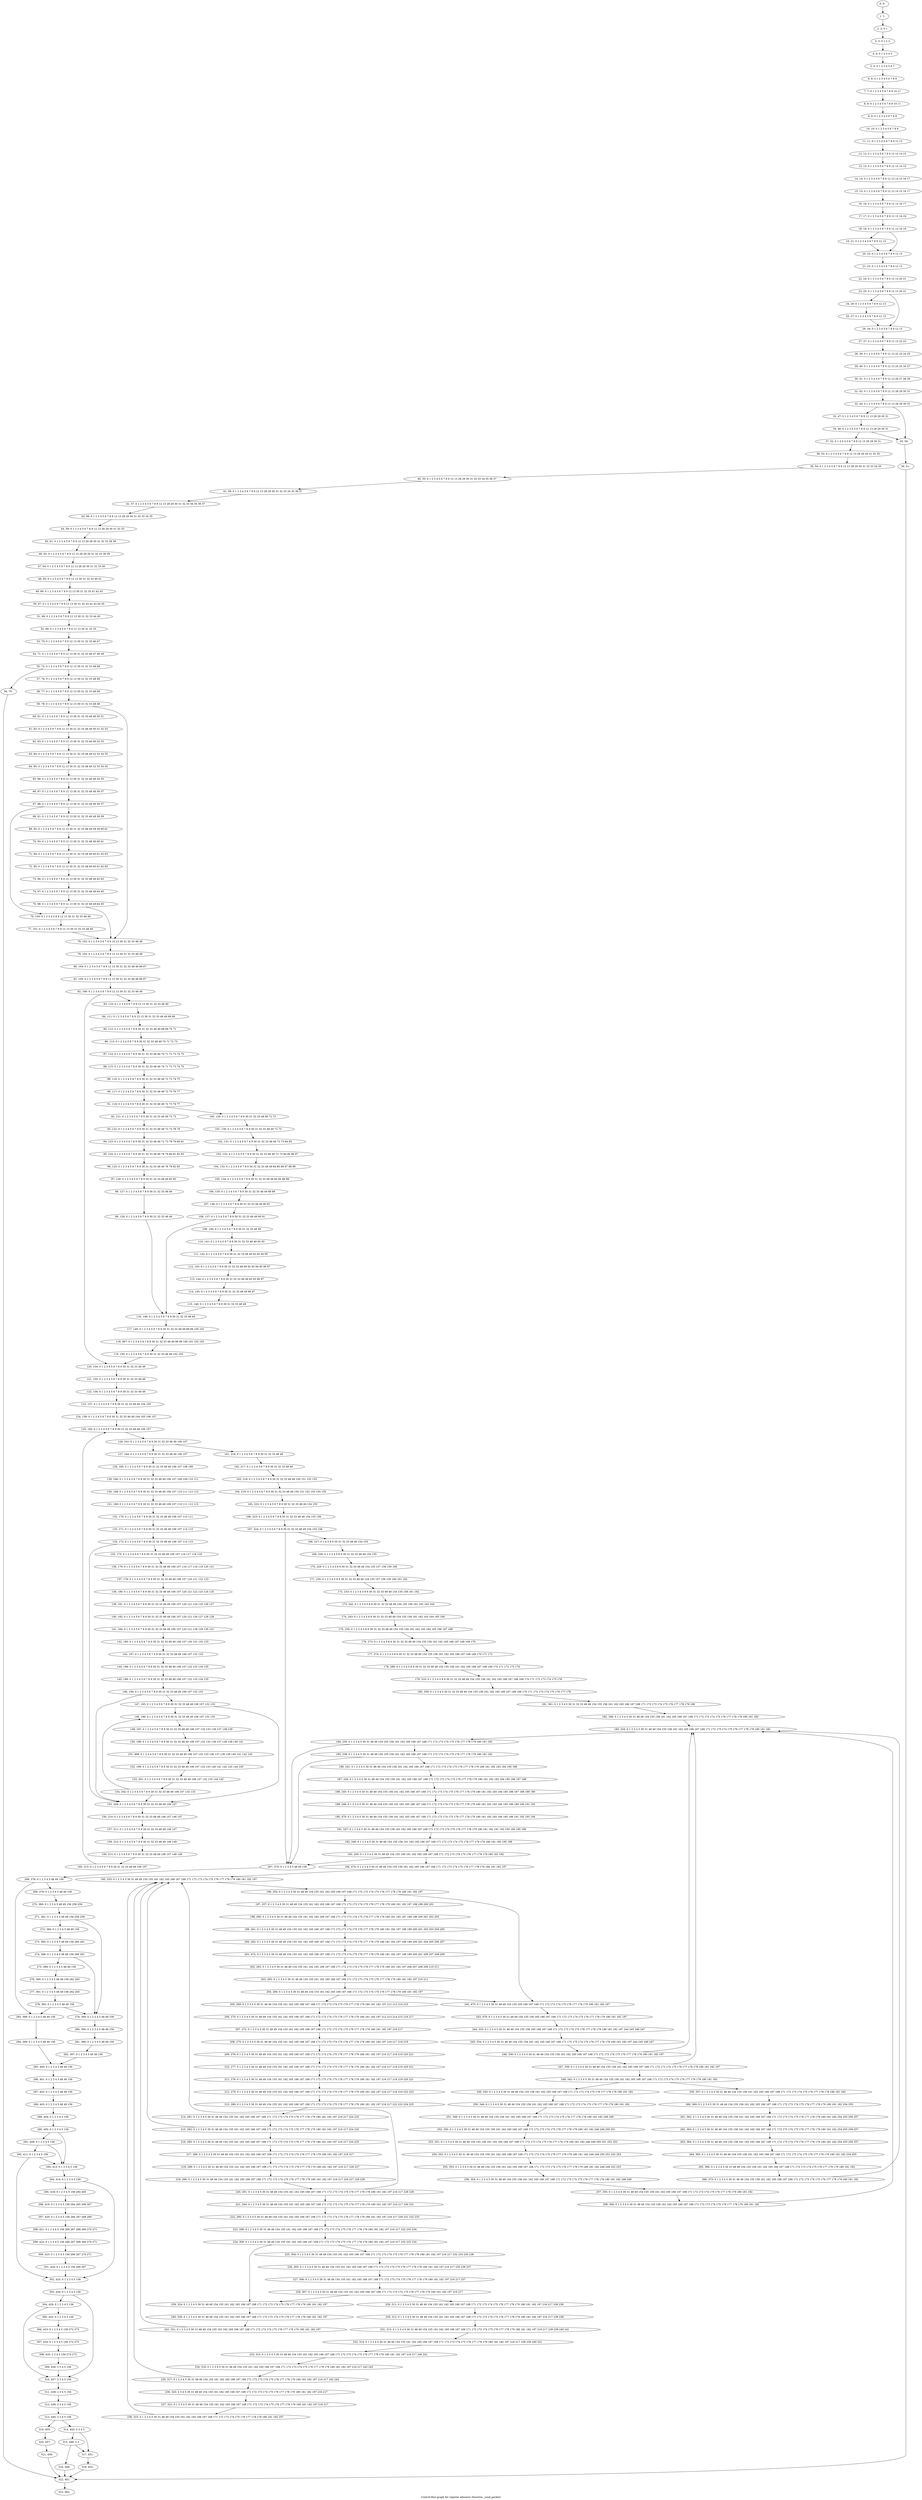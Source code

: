 digraph G {
graph [label="Control-flow-graph for register allocator (function _send_packet)"]
0[label="0, 0: "];
1[label="1, 1: "];
2[label="2, 2: 0 1 "];
3[label="3, 3: 0 1 2 3 "];
4[label="4, 4: 0 1 2 3 4 5 "];
5[label="5, 5: 0 1 2 3 4 5 6 7 "];
6[label="6, 6: 0 1 2 3 4 5 6 7 8 9 "];
7[label="7, 7: 0 1 2 3 4 5 6 7 8 9 10 11 "];
8[label="8, 8: 0 1 2 3 4 5 6 7 8 9 10 11 "];
9[label="9, 9: 0 1 2 3 4 5 6 7 8 9 "];
10[label="10, 10: 0 1 2 3 4 5 6 7 8 9 "];
11[label="11, 11: 0 1 2 3 4 5 6 7 8 9 12 13 "];
12[label="12, 12: 0 1 2 3 4 5 6 7 8 9 12 13 14 15 "];
13[label="13, 13: 0 1 2 3 4 5 6 7 8 9 12 13 14 15 "];
14[label="14, 14: 0 1 2 3 4 5 6 7 8 9 12 13 14 15 16 17 "];
15[label="15, 15: 0 1 2 3 4 5 6 7 8 9 12 13 14 15 16 17 "];
16[label="16, 16: 0 1 2 3 4 5 6 7 8 9 12 13 16 17 "];
17[label="17, 17: 0 1 2 3 4 5 6 7 8 9 12 13 18 19 "];
18[label="18, 18: 0 1 2 3 4 5 6 7 8 9 12 13 18 19 "];
19[label="19, 21: 0 1 2 3 4 5 6 7 8 9 12 13 "];
20[label="20, 22: 0 1 2 3 4 5 6 7 8 9 12 13 "];
21[label="21, 23: 0 1 2 3 4 5 6 7 8 9 12 13 "];
22[label="22, 24: 0 1 2 3 4 5 6 7 8 9 12 13 20 21 "];
23[label="23, 25: 0 1 2 3 4 5 6 7 8 9 12 13 20 21 "];
24[label="24, 26: 0 1 2 3 4 5 6 7 8 9 12 13 "];
25[label="25, 27: 0 1 2 3 4 5 6 7 8 9 12 13 "];
26[label="26, 34: 0 1 2 3 4 5 6 7 8 9 12 13 "];
27[label="27, 37: 0 1 2 3 4 5 6 7 8 9 12 13 22 23 "];
28[label="28, 39: 0 1 2 3 4 5 6 7 8 9 12 13 22 23 24 25 "];
29[label="29, 40: 0 1 2 3 4 5 6 7 8 9 12 13 24 25 26 27 "];
30[label="30, 41: 0 1 2 3 4 5 6 7 8 9 12 13 26 27 28 29 "];
31[label="31, 42: 0 1 2 3 4 5 6 7 8 9 12 13 28 29 30 31 "];
32[label="32, 44: 0 1 2 3 4 5 6 7 8 9 12 13 28 29 30 31 "];
33[label="33, 47: 0 1 2 3 4 5 6 7 8 9 12 13 28 29 30 31 "];
34[label="34, 48: 0 1 2 3 4 5 6 7 8 9 12 13 28 29 30 31 "];
35[label="35, 50: "];
36[label="36, 51: "];
37[label="37, 52: 0 1 2 3 4 5 6 7 8 9 12 13 28 29 30 31 "];
38[label="38, 53: 0 1 2 3 4 5 6 7 8 9 12 13 28 29 30 31 32 33 "];
39[label="39, 54: 0 1 2 3 4 5 6 7 8 9 12 13 28 29 30 31 32 33 34 35 "];
40[label="40, 55: 0 1 2 3 4 5 6 7 8 9 12 13 28 29 30 31 32 33 34 35 36 37 "];
41[label="41, 58: 0 1 2 3 4 5 6 7 8 9 12 13 28 29 30 31 32 33 34 35 36 37 "];
42[label="42, 57: 0 1 2 3 4 5 6 7 8 9 12 13 28 29 30 31 32 33 34 35 36 37 "];
43[label="43, 56: 0 1 2 3 4 5 6 7 8 9 12 13 28 29 30 31 32 33 34 35 "];
44[label="44, 59: 0 1 2 3 4 5 6 7 8 9 12 13 28 29 30 31 32 33 "];
45[label="45, 61: 0 1 2 3 4 5 6 7 8 9 12 13 28 29 30 31 32 33 38 39 "];
46[label="46, 62: 0 1 2 3 4 5 6 7 8 9 12 13 28 29 30 31 32 33 38 39 "];
47[label="47, 64: 0 1 2 3 4 5 6 7 8 9 12 13 28 29 30 31 32 33 40 "];
48[label="48, 65: 0 1 2 3 4 5 6 7 8 9 12 13 30 31 32 33 40 41 "];
49[label="49, 66: 0 1 2 3 4 5 6 7 8 9 12 13 30 31 32 33 41 42 43 "];
50[label="50, 67: 0 1 2 3 4 5 6 7 8 9 12 13 30 31 32 33 42 43 44 45 "];
51[label="51, 68: 0 1 2 3 4 5 6 7 8 9 12 13 30 31 32 33 44 45 "];
52[label="52, 69: 0 1 2 3 4 5 6 7 8 9 12 13 30 31 32 33 "];
53[label="53, 70: 0 1 2 3 4 5 6 7 8 9 12 13 30 31 32 33 46 47 "];
54[label="54, 71: 0 1 2 3 4 5 6 7 8 9 12 13 30 31 32 33 46 47 48 49 "];
55[label="55, 72: 0 1 2 3 4 5 6 7 8 9 12 13 30 31 32 33 48 49 "];
56[label="56, 75: "];
57[label="57, 76: 0 1 2 3 4 5 6 7 8 9 12 13 30 31 32 33 48 49 "];
58[label="58, 77: 0 1 2 3 4 5 6 7 8 9 12 13 30 31 32 33 48 49 "];
59[label="59, 78: 0 1 2 3 4 5 6 7 8 9 12 13 30 31 32 33 48 49 "];
60[label="60, 81: 0 1 2 3 4 5 6 7 8 9 12 13 30 31 32 33 48 49 50 51 "];
61[label="61, 82: 0 1 2 3 4 5 6 7 8 9 12 13 30 31 32 33 48 49 50 51 52 53 "];
62[label="62, 83: 0 1 2 3 4 5 6 7 8 9 12 13 30 31 32 33 48 49 52 53 "];
63[label="63, 84: 0 1 2 3 4 5 6 7 8 9 12 13 30 31 32 33 48 49 52 53 54 55 "];
64[label="64, 85: 0 1 2 3 4 5 6 7 8 9 12 13 30 31 32 33 48 49 52 53 54 55 "];
65[label="65, 86: 0 1 2 3 4 5 6 7 8 9 12 13 30 31 32 33 48 49 54 55 "];
66[label="66, 87: 0 1 2 3 4 5 6 7 8 9 12 13 30 31 32 33 48 49 56 57 "];
67[label="67, 88: 0 1 2 3 4 5 6 7 8 9 12 13 30 31 32 33 48 49 56 57 "];
68[label="68, 91: 0 1 2 3 4 5 6 7 8 9 12 13 30 31 32 33 48 49 58 59 "];
69[label="69, 92: 0 1 2 3 4 5 6 7 8 9 12 13 30 31 32 33 48 49 58 59 60 61 "];
70[label="70, 93: 0 1 2 3 4 5 6 7 8 9 12 13 30 31 32 33 48 49 60 61 "];
71[label="71, 94: 0 1 2 3 4 5 6 7 8 9 12 13 30 31 32 33 48 49 60 61 62 63 "];
72[label="72, 95: 0 1 2 3 4 5 6 7 8 9 12 13 30 31 32 33 48 49 60 61 62 63 "];
73[label="73, 96: 0 1 2 3 4 5 6 7 8 9 12 13 30 31 32 33 48 49 62 63 "];
74[label="74, 97: 0 1 2 3 4 5 6 7 8 9 12 13 30 31 32 33 48 49 64 65 "];
75[label="75, 98: 0 1 2 3 4 5 6 7 8 9 12 13 30 31 32 33 48 49 64 65 "];
76[label="76, 100: 0 1 2 3 4 5 8 9 12 13 30 31 32 33 48 49 "];
77[label="77, 101: 0 1 2 3 4 5 6 7 8 9 12 13 30 31 32 33 48 49 "];
78[label="78, 102: 0 1 2 3 4 5 6 7 8 9 12 13 30 31 32 33 48 49 "];
79[label="79, 103: 0 1 2 3 4 5 6 7 8 9 12 13 30 31 32 33 48 49 "];
80[label="80, 104: 0 1 2 3 4 5 6 7 8 9 12 13 30 31 32 33 48 49 66 67 "];
81[label="81, 105: 0 1 2 3 4 5 6 7 8 9 12 13 30 31 32 33 48 49 66 67 "];
82[label="82, 106: 0 1 2 3 4 5 6 7 8 9 12 13 30 31 32 33 48 49 "];
83[label="83, 110: 0 1 2 3 4 5 6 7 8 9 12 13 30 31 32 33 48 49 "];
84[label="84, 111: 0 1 2 3 4 5 6 7 8 9 12 13 30 31 32 33 48 49 68 69 "];
85[label="85, 112: 0 1 2 3 4 5 6 7 8 9 30 31 32 33 48 49 68 69 70 71 "];
86[label="86, 113: 0 1 2 3 4 5 6 7 8 9 30 31 32 33 48 49 70 71 72 73 "];
87[label="87, 114: 0 1 2 3 4 5 6 7 8 9 30 31 32 33 48 49 70 71 72 73 74 75 "];
88[label="88, 115: 0 1 2 3 4 5 6 7 8 9 30 31 32 33 48 49 70 71 72 73 74 75 "];
89[label="89, 116: 0 1 2 3 4 5 6 7 8 9 30 31 32 33 48 49 72 73 74 75 "];
90[label="90, 117: 0 1 2 3 4 5 6 7 8 9 30 31 32 33 48 49 72 73 76 77 "];
91[label="91, 118: 0 1 2 3 4 5 6 7 8 9 30 31 32 33 48 49 72 73 76 77 "];
92[label="92, 121: 0 1 2 3 4 5 6 7 8 9 30 31 32 33 48 49 72 73 "];
93[label="93, 122: 0 1 2 3 4 5 6 7 8 9 30 31 32 33 48 49 72 73 78 79 "];
94[label="94, 123: 0 1 2 3 4 5 6 7 8 9 30 31 32 33 48 49 72 73 78 79 80 81 "];
95[label="95, 124: 0 1 2 3 4 5 6 7 8 9 30 31 32 33 48 49 78 79 80 81 82 83 "];
96[label="96, 125: 0 1 2 3 4 5 6 7 8 9 30 31 32 33 48 49 78 79 82 83 "];
97[label="97, 126: 0 1 2 3 4 5 6 7 8 9 30 31 32 33 48 49 82 83 "];
98[label="98, 127: 0 1 2 3 4 5 6 7 8 9 30 31 32 33 48 49 "];
99[label="99, 128: 0 1 2 3 4 5 6 7 8 9 30 31 32 33 48 49 "];
100[label="100, 129: 0 1 2 3 4 5 6 7 8 9 30 31 32 33 48 49 72 73 "];
101[label="101, 130: 0 1 2 3 4 5 6 7 8 9 30 31 32 33 48 49 72 73 "];
102[label="102, 131: 0 1 2 3 4 5 6 7 8 9 30 31 32 33 48 49 72 73 84 85 "];
103[label="103, 132: 0 1 2 3 4 5 6 7 8 9 30 31 32 33 48 49 72 73 84 85 86 87 "];
104[label="104, 133: 0 1 2 3 4 5 6 7 8 9 30 31 32 33 48 49 84 85 86 87 88 89 "];
105[label="105, 134: 0 1 2 3 4 5 6 7 8 9 30 31 32 33 48 49 84 85 88 89 "];
106[label="106, 135: 0 1 2 3 4 5 6 7 8 9 30 31 32 33 48 49 88 89 "];
107[label="107, 136: 0 1 2 3 4 5 6 7 8 9 30 31 32 33 48 49 90 91 "];
108[label="108, 137: 0 1 2 3 4 5 6 7 8 9 30 31 32 33 48 49 90 91 "];
109[label="109, 140: 0 1 2 3 4 5 6 7 8 9 30 31 32 33 48 49 "];
110[label="110, 141: 0 1 2 3 4 5 6 7 8 9 30 31 32 33 48 49 92 93 "];
111[label="111, 142: 0 1 2 3 4 5 6 7 8 9 30 31 32 33 48 49 92 93 94 95 "];
112[label="112, 143: 0 1 2 3 4 5 6 7 8 9 30 31 32 33 48 49 92 93 94 95 96 97 "];
113[label="113, 144: 0 1 2 3 4 5 6 7 8 9 30 31 32 33 48 49 92 93 96 97 "];
114[label="114, 145: 0 1 2 3 4 5 6 7 8 9 30 31 32 33 48 49 96 97 "];
115[label="115, 146: 0 1 2 3 4 5 6 7 8 9 30 31 32 33 48 49 "];
116[label="116, 148: 0 1 2 3 4 5 6 7 8 9 30 31 32 33 48 49 "];
117[label="117, 149: 0 1 2 3 4 5 6 7 8 9 30 31 32 33 48 49 98 99 100 101 "];
118[label="118, 467: 0 1 2 3 4 5 6 7 8 9 30 31 32 33 48 49 98 99 100 101 102 103 "];
119[label="119, 150: 0 1 2 3 4 5 6 7 8 9 30 31 32 33 48 49 102 103 "];
120[label="120, 154: 0 1 2 3 4 5 6 7 8 9 30 31 32 33 48 49 "];
121[label="121, 155: 0 1 2 3 4 5 6 7 8 9 30 31 32 33 48 49 "];
122[label="122, 156: 0 1 2 3 4 5 6 7 8 9 30 31 32 33 48 49 "];
123[label="123, 157: 0 1 2 3 4 5 6 7 8 9 30 31 32 33 48 49 104 105 "];
124[label="124, 158: 0 1 2 3 4 5 6 7 8 9 30 31 32 33 48 49 104 105 106 107 "];
125[label="125, 160: 0 1 2 3 4 5 6 7 8 9 30 31 32 33 48 49 106 107 "];
126[label="126, 161: 0 1 2 3 4 5 6 7 8 9 30 31 32 33 48 49 106 107 "];
127[label="127, 164: 0 1 2 3 4 5 6 7 8 9 30 31 32 33 48 49 106 107 "];
128[label="128, 165: 0 1 2 3 4 5 6 7 8 9 30 31 32 33 48 49 106 107 108 109 "];
129[label="129, 166: 0 1 2 3 4 5 6 7 8 9 30 31 32 33 48 49 106 107 108 109 110 111 "];
130[label="130, 168: 0 1 2 3 4 5 6 7 8 9 30 31 32 33 48 49 106 107 110 111 112 113 "];
131[label="131, 169: 0 1 2 3 4 5 6 7 8 9 30 31 32 33 48 49 106 107 110 111 112 113 "];
132[label="132, 170: 0 1 2 3 4 5 6 7 8 9 30 31 32 33 48 49 106 107 110 111 "];
133[label="133, 171: 0 1 2 3 4 5 6 7 8 9 30 31 32 33 48 49 106 107 114 115 "];
134[label="134, 172: 0 1 2 3 4 5 6 7 8 9 30 31 32 33 48 49 106 107 114 115 "];
135[label="135, 175: 0 1 2 3 4 5 6 7 8 9 30 31 32 33 48 49 106 107 116 117 118 119 "];
136[label="136, 176: 0 1 2 3 4 5 6 7 8 9 30 31 32 33 48 49 106 107 116 117 118 119 120 121 "];
137[label="137, 179: 0 1 2 3 4 5 6 7 8 9 30 31 32 33 48 49 106 107 120 121 122 123 "];
138[label="138, 180: 0 1 2 3 4 5 6 7 8 9 30 31 32 33 48 49 106 107 120 121 122 123 124 125 "];
139[label="139, 181: 0 1 2 3 4 5 6 7 8 9 30 31 32 33 48 49 106 107 120 121 124 125 126 127 "];
140[label="140, 182: 0 1 2 3 4 5 6 7 8 9 30 31 32 33 48 49 106 107 120 121 126 127 128 129 "];
141[label="141, 184: 0 1 2 3 4 5 6 7 8 9 30 31 32 33 48 49 106 107 120 121 128 129 130 131 "];
142[label="142, 185: 0 1 2 3 4 5 6 7 8 9 30 31 32 33 48 49 106 107 130 131 132 133 "];
143[label="143, 187: 0 1 2 3 4 5 6 7 8 9 30 31 32 33 48 49 106 107 132 133 "];
144[label="144, 188: 0 1 2 3 4 5 6 7 8 9 30 31 32 33 48 49 106 107 132 133 134 135 "];
145[label="145, 189: 0 1 2 3 4 5 6 7 8 9 30 31 32 33 48 49 106 107 132 133 134 135 "];
146[label="146, 190: 0 1 2 3 4 5 6 7 8 9 30 31 32 33 48 49 106 107 132 133 "];
147[label="147, 193: 0 1 2 3 4 5 6 7 8 9 30 31 32 33 48 49 106 107 132 133 "];
148[label="148, 196: 0 1 2 3 4 5 6 7 8 9 30 31 32 33 48 49 106 107 132 133 "];
149[label="149, 197: 0 1 2 3 4 5 6 7 8 9 30 31 32 33 48 49 106 107 132 133 136 137 138 139 "];
150[label="150, 198: 0 1 2 3 4 5 6 7 8 9 30 31 32 33 48 49 106 107 132 133 136 137 138 139 140 141 "];
151[label="151, 468: 0 1 2 3 4 5 6 7 8 9 30 31 32 33 48 49 106 107 132 133 136 137 138 139 140 141 142 143 "];
152[label="152, 199: 0 1 2 3 4 5 6 7 8 9 30 31 32 33 48 49 106 107 132 133 140 141 142 143 144 145 "];
153[label="153, 201: 0 1 2 3 4 5 6 7 8 9 30 31 32 33 48 49 106 107 132 133 144 145 "];
154[label="154, 202: 0 1 2 3 4 5 6 7 8 9 30 31 32 33 48 49 106 107 132 133 "];
155[label="155, 209: 0 1 2 3 4 5 6 7 8 9 30 31 32 33 48 49 106 107 "];
156[label="156, 210: 0 1 2 3 4 5 6 7 8 9 30 31 32 33 48 49 106 107 146 147 "];
157[label="157, 211: 0 1 2 3 4 5 6 7 8 9 30 31 32 33 48 49 146 147 "];
158[label="158, 212: 0 1 2 3 4 5 6 7 8 9 30 31 32 33 48 49 148 149 "];
159[label="159, 213: 0 1 2 3 4 5 6 7 8 9 30 31 32 33 48 49 106 107 148 149 "];
160[label="160, 215: 0 1 2 3 4 5 6 7 8 9 30 31 32 33 48 49 106 107 "];
161[label="161, 216: 0 1 2 3 4 5 6 7 8 9 30 31 32 33 48 49 "];
162[label="162, 217: 0 1 2 3 4 5 6 7 8 9 30 31 32 33 48 49 "];
163[label="163, 218: 0 1 2 3 4 5 6 7 8 9 30 31 32 33 48 49 150 151 152 153 "];
164[label="164, 219: 0 1 2 3 4 5 6 7 8 9 30 31 32 33 48 49 150 151 152 153 154 155 "];
165[label="165, 222: 0 1 2 3 4 5 6 7 8 9 30 31 32 33 48 49 154 155 "];
166[label="166, 223: 0 1 2 3 4 5 6 7 8 9 30 31 32 33 48 49 154 155 156 "];
167[label="167, 224: 0 1 2 3 4 5 6 7 8 9 30 31 32 33 48 49 154 155 156 "];
168[label="168, 227: 0 1 4 5 8 9 30 31 32 33 48 49 154 155 "];
169[label="169, 228: 0 1 2 3 4 5 8 9 30 31 32 33 48 49 154 155 "];
170[label="170, 229: 0 1 2 3 4 5 8 9 30 31 32 33 48 49 154 155 157 158 159 160 "];
171[label="171, 230: 0 1 2 3 4 5 8 9 30 31 32 33 48 49 154 155 157 158 159 160 161 162 "];
172[label="172, 233: 0 1 2 3 4 5 8 9 30 31 32 33 48 49 154 155 156 161 162 "];
173[label="173, 242: 0 1 2 3 4 5 8 9 30 31 32 33 48 49 154 155 156 161 162 163 164 "];
174[label="174, 243: 0 1 2 3 4 5 8 9 30 31 32 33 48 49 154 155 156 161 162 163 164 165 166 "];
175[label="175, 259: 0 1 2 3 4 5 8 9 30 31 32 33 48 49 154 155 156 161 162 163 164 165 166 167 168 "];
176[label="176, 273: 0 1 2 3 4 5 8 9 30 31 32 33 48 49 154 155 156 161 162 165 166 167 168 169 170 "];
177[label="177, 274: 0 1 2 3 4 5 8 9 30 31 32 33 48 49 154 155 156 161 162 165 166 167 168 169 170 171 172 "];
178[label="178, 288: 0 1 2 3 4 5 8 9 30 31 32 33 48 49 154 155 156 161 162 165 166 167 168 169 170 171 172 173 174 "];
179[label="179, 310: 0 1 2 3 4 5 8 9 30 31 32 33 48 49 154 155 156 161 162 165 166 167 168 169 170 171 172 173 174 175 176 "];
180[label="180, 359: 0 1 2 3 4 5 30 31 32 33 48 49 154 155 156 161 162 165 166 167 168 169 170 171 172 173 174 175 176 177 178 "];
181[label="181, 361: 0 1 2 3 4 5 30 31 32 33 48 49 154 155 156 161 162 165 166 167 168 171 172 173 174 175 176 177 178 179 180 "];
182[label="182, 348: 0 1 2 3 4 5 30 31 48 49 154 155 156 161 162 165 166 167 168 171 172 173 174 175 176 177 178 179 180 181 182 "];
183[label="183, 234: 0 1 2 3 4 5 30 31 48 49 154 155 156 161 162 165 166 167 168 171 172 173 174 175 176 177 178 179 180 181 182 "];
184[label="184, 235: 0 1 2 3 4 5 30 31 48 49 154 155 156 161 162 165 166 167 168 171 172 173 174 175 176 177 178 179 180 181 182 "];
185[label="185, 238: 0 1 2 3 4 5 30 31 48 49 154 155 156 161 162 165 166 167 168 171 172 173 174 175 176 177 178 179 180 181 182 "];
186[label="186, 241: 0 1 2 3 4 5 30 31 48 49 154 155 156 161 162 165 166 167 168 171 172 173 174 175 176 177 178 179 180 181 182 183 184 185 186 "];
187[label="187, 244: 0 1 2 3 4 5 30 31 48 49 154 155 156 161 162 165 166 167 168 171 172 173 174 175 176 177 178 179 180 181 182 183 184 185 186 187 188 "];
188[label="188, 245: 0 1 2 3 4 5 30 31 48 49 154 155 156 161 162 165 166 167 168 171 172 173 174 175 176 177 178 179 180 181 182 183 184 185 186 187 188 189 190 "];
189[label="189, 246: 0 1 2 3 4 5 30 31 48 49 154 155 156 161 162 165 166 167 168 171 172 173 174 175 176 177 178 179 180 181 182 183 184 185 186 189 190 191 192 "];
190[label="190, 470: 0 1 2 3 4 5 30 31 48 49 154 155 156 161 162 165 166 167 168 171 172 173 174 175 176 177 178 179 180 181 182 183 184 185 186 191 192 193 194 "];
191[label="191, 247: 0 1 2 3 4 5 30 31 48 49 154 155 156 161 162 165 166 167 168 171 172 173 174 175 176 177 178 179 180 181 182 191 192 193 194 195 196 "];
192[label="192, 249: 0 1 2 3 4 5 30 31 48 49 154 155 156 161 162 165 166 167 168 171 172 173 174 175 176 177 178 179 180 181 182 195 196 "];
193[label="193, 250: 0 1 2 3 4 5 30 31 48 49 154 155 156 161 162 165 166 167 168 171 172 173 174 175 176 177 178 179 180 181 182 "];
194[label="194, 474: 0 1 2 3 4 5 30 31 48 49 154 155 156 161 162 165 166 167 168 171 172 173 174 175 176 177 178 179 180 181 182 197 "];
195[label="195, 253: 0 1 2 3 4 5 30 31 48 49 154 155 161 162 165 166 167 168 171 172 173 174 175 176 177 178 179 180 181 182 197 "];
196[label="196, 254: 0 1 2 3 4 5 30 31 48 49 154 155 161 162 165 166 167 168 171 172 173 174 175 176 177 178 179 180 181 182 197 "];
197[label="197, 257: 0 1 2 3 4 5 30 31 48 49 154 155 161 162 165 166 167 168 171 172 173 174 175 176 177 178 179 180 181 182 197 198 199 200 201 "];
198[label="198, 260: 0 1 2 3 4 5 30 31 48 49 154 155 161 162 165 166 167 168 171 172 173 174 175 176 177 178 179 180 181 182 197 198 199 200 201 202 203 "];
199[label="199, 261: 0 1 2 3 4 5 30 31 48 49 154 155 161 162 165 166 167 168 171 172 173 174 175 176 177 178 179 180 181 182 197 198 199 200 201 202 203 204 205 "];
200[label="200, 262: 0 1 2 3 4 5 30 31 48 49 154 155 161 162 165 166 167 168 171 172 173 174 175 176 177 178 179 180 181 182 197 198 199 200 201 204 205 206 207 "];
201[label="201, 472: 0 1 2 3 4 5 30 31 48 49 154 155 161 162 165 166 167 168 171 172 173 174 175 176 177 178 179 180 181 182 197 198 199 200 201 206 207 208 209 "];
202[label="202, 263: 0 1 2 3 4 5 30 31 48 49 154 155 161 162 165 166 167 168 171 172 173 174 175 176 177 178 179 180 181 182 197 206 207 208 209 210 211 "];
203[label="203, 265: 0 1 2 3 4 5 30 31 48 49 154 155 161 162 165 166 167 168 171 172 173 174 175 176 177 178 179 180 181 182 197 210 211 "];
204[label="204, 266: 0 1 2 3 4 5 30 31 48 49 154 155 161 162 165 166 167 168 171 172 173 174 175 176 177 178 179 180 181 182 197 "];
205[label="205, 269: 0 1 2 3 4 5 30 31 48 49 154 155 161 162 165 166 167 168 171 172 173 174 175 176 177 178 179 180 181 182 197 212 213 214 215 "];
206[label="206, 270: 0 1 2 3 4 5 30 31 48 49 154 155 161 162 165 166 167 168 171 172 173 174 175 176 177 178 179 180 181 182 197 212 213 214 215 216 217 "];
207[label="207, 272: 0 1 2 3 4 5 30 31 48 49 154 155 161 162 165 166 167 168 171 172 173 174 175 176 177 178 179 180 181 182 197 216 217 "];
208[label="208, 275: 0 1 2 3 4 5 30 31 48 49 154 155 161 162 165 166 167 168 171 172 173 174 175 176 177 178 179 180 181 182 197 216 217 218 219 "];
209[label="209, 276: 0 1 2 3 4 5 30 31 48 49 154 155 161 162 165 166 167 168 171 172 173 174 175 176 177 178 179 180 181 182 197 216 217 218 219 220 221 "];
210[label="210, 277: 0 1 2 3 4 5 30 31 48 49 154 155 161 162 165 166 167 168 171 172 173 174 175 176 177 178 179 180 181 182 197 216 217 218 219 220 221 "];
211[label="211, 278: 0 1 2 3 4 5 30 31 48 49 154 155 161 162 165 166 167 168 171 172 173 174 175 176 177 178 179 180 181 182 197 216 217 218 219 220 221 "];
212[label="212, 279: 0 1 2 3 4 5 30 31 48 49 154 155 161 162 165 166 167 168 171 172 173 174 175 176 177 178 179 180 181 182 197 216 217 218 219 222 223 "];
213[label="213, 280: 0 1 2 3 4 5 30 31 48 49 154 155 161 162 165 166 167 168 171 172 173 174 175 176 177 178 179 180 181 182 197 216 217 222 223 224 225 "];
214[label="214, 281: 0 1 2 3 4 5 30 31 48 49 154 155 161 162 165 166 167 168 171 172 173 174 175 176 177 178 179 180 181 182 197 216 217 224 225 "];
215[label="215, 282: 0 1 2 3 4 5 30 31 48 49 154 155 161 162 165 166 167 168 171 172 173 174 175 176 177 178 179 180 181 182 197 216 217 224 225 "];
216[label="216, 285: 0 1 2 3 4 5 30 31 48 49 154 155 161 162 165 166 167 168 171 172 173 174 175 176 177 178 179 180 181 182 197 216 217 224 225 "];
217[label="217, 286: 0 1 2 3 4 5 30 31 48 49 154 155 161 162 165 166 167 168 171 172 173 174 175 176 177 178 179 180 181 182 197 216 217 "];
218[label="218, 289: 0 1 2 3 4 5 30 31 48 49 154 155 161 162 165 166 167 168 171 172 173 174 175 176 177 178 179 180 181 182 197 216 217 226 227 "];
219[label="219, 290: 0 1 2 3 4 5 30 31 48 49 154 155 161 162 165 166 167 168 171 172 173 174 175 176 177 178 179 180 181 182 197 216 217 226 227 228 229 "];
220[label="220, 291: 0 1 2 3 4 5 30 31 48 49 154 155 161 162 165 166 167 168 171 172 173 174 175 176 177 178 179 180 181 182 197 216 217 228 229 "];
221[label="221, 294: 0 1 2 3 4 5 30 31 48 49 154 155 161 162 165 166 167 168 171 172 173 174 175 176 177 178 179 180 181 182 197 216 217 230 231 "];
222[label="222, 295: 0 1 2 3 4 5 30 31 48 49 154 155 161 162 165 166 167 168 171 172 173 174 175 176 177 178 179 180 181 182 197 216 217 230 231 232 233 "];
223[label="223, 299: 0 1 2 3 4 5 30 31 48 49 154 155 161 162 165 166 167 168 171 172 173 174 175 176 177 178 179 180 181 182 197 216 217 232 233 234 "];
224[label="224, 300: 0 1 2 3 4 5 30 31 48 49 154 155 161 162 165 166 167 168 171 172 173 174 175 176 177 178 179 180 181 182 197 216 217 232 233 234 "];
225[label="225, 304: 0 1 2 3 4 5 30 31 48 49 154 155 161 162 165 166 167 168 171 172 173 174 175 176 177 178 179 180 181 182 197 216 217 232 233 235 236 "];
226[label="226, 305: 0 1 2 3 4 5 30 31 48 49 154 155 161 162 165 166 167 168 171 172 173 174 175 176 177 178 179 180 181 182 197 216 217 235 236 237 "];
227[label="227, 306: 0 1 2 3 4 5 30 31 48 49 154 155 161 162 165 166 167 168 171 172 173 174 175 176 177 178 179 180 181 182 197 216 217 237 "];
228[label="228, 307: 0 1 2 3 4 5 30 31 48 49 154 155 161 162 165 166 167 168 171 172 173 174 175 176 177 178 179 180 181 182 197 216 217 "];
229[label="229, 311: 0 1 2 3 4 5 30 31 48 49 154 155 161 162 165 166 167 168 171 172 173 174 175 176 177 178 179 180 181 182 197 216 217 238 239 "];
230[label="230, 312: 0 1 2 3 4 5 30 31 48 49 154 155 161 162 165 166 167 168 171 172 173 174 175 176 177 178 179 180 181 182 197 216 217 238 239 "];
231[label="231, 313: 0 1 2 3 4 5 30 31 48 49 154 155 161 162 165 166 167 168 171 172 173 174 175 176 177 178 179 180 181 182 197 216 217 238 239 240 241 "];
232[label="232, 314: 0 1 2 3 4 5 30 31 48 49 154 155 161 162 165 166 167 168 171 172 173 174 175 176 177 178 179 180 181 182 197 216 217 238 239 240 241 "];
233[label="233, 315: 0 1 2 3 4 5 30 31 48 49 154 155 161 162 165 166 167 168 171 172 173 174 175 176 177 178 179 180 181 182 197 216 217 240 241 "];
234[label="234, 316: 0 1 2 3 4 5 30 31 48 49 154 155 161 162 165 166 167 168 171 172 173 174 175 176 177 178 179 180 181 182 197 216 217 242 243 "];
235[label="235, 317: 0 1 2 3 4 5 30 31 48 49 154 155 161 162 165 166 167 168 171 172 173 174 175 176 177 178 179 180 181 182 197 216 217 242 243 "];
236[label="236, 320: 2 3 4 5 30 31 48 49 154 155 161 162 165 166 167 168 171 172 173 174 175 176 177 178 179 180 181 182 197 216 217 "];
237[label="237, 321: 0 1 2 3 4 5 30 31 48 49 154 155 161 162 165 166 167 168 171 172 173 174 175 176 177 178 179 180 181 182 197 216 217 "];
238[label="238, 323: 0 1 2 3 4 5 30 31 48 49 154 155 161 162 165 166 167 168 171 172 173 174 175 176 177 178 179 180 181 182 197 "];
239[label="239, 324: 0 1 2 3 4 5 30 31 48 49 154 155 161 162 165 166 167 168 171 172 173 174 175 176 177 178 179 180 181 182 197 "];
240[label="240, 326: 0 1 2 3 4 5 30 31 48 49 154 155 161 162 165 166 167 168 171 172 173 174 175 176 177 178 179 180 181 182 197 "];
241[label="241, 331: 0 1 2 3 4 5 30 31 48 49 154 155 161 162 165 166 167 168 171 172 173 174 175 176 177 178 179 180 181 182 197 "];
242[label="242, 475: 0 1 2 3 4 5 30 31 48 49 154 155 165 166 167 168 171 172 173 174 175 176 177 178 179 180 181 182 197 "];
243[label="243, 476: 0 1 2 3 4 5 30 31 48 49 154 155 156 165 166 167 168 171 172 173 174 175 176 177 178 179 180 181 182 197 "];
244[label="244, 333: 0 1 2 3 4 5 30 31 48 49 154 155 156 165 166 167 168 171 172 173 174 175 176 177 178 179 180 181 182 197 244 245 246 247 "];
245[label="245, 334: 0 1 2 3 4 5 30 31 48 49 154 155 156 161 162 165 166 167 168 171 172 173 174 175 176 177 178 179 180 181 182 197 244 245 246 247 "];
246[label="246, 336: 0 1 2 3 4 5 30 31 48 49 154 155 156 161 162 165 166 167 168 171 172 173 174 175 176 177 178 179 180 181 182 197 "];
247[label="247, 339: 0 1 2 3 4 5 30 31 48 49 154 155 156 161 162 165 166 167 168 171 172 173 174 175 176 177 178 179 180 181 182 197 "];
248[label="248, 342: 0 1 2 3 4 5 30 31 48 49 154 155 156 161 162 165 166 167 168 171 172 173 174 175 176 177 178 179 180 181 182 "];
249[label="249, 345: 0 1 2 3 4 5 30 31 48 49 154 155 156 161 162 165 166 167 168 171 172 173 174 175 176 177 178 179 180 181 182 "];
250[label="250, 346: 0 1 2 3 4 5 30 31 48 49 154 155 156 161 162 165 166 167 168 171 172 173 174 175 176 177 178 179 180 181 182 "];
251[label="251, 349: 0 1 2 3 4 5 30 31 48 49 154 155 156 161 162 165 166 167 168 171 172 173 174 175 176 177 178 179 180 181 182 248 249 "];
252[label="252, 350: 0 1 2 3 4 5 30 31 48 49 154 155 156 161 162 165 166 167 168 171 172 173 174 175 176 177 178 179 180 181 182 248 249 250 251 "];
253[label="253, 351: 0 1 2 3 4 5 30 31 48 49 154 155 156 161 162 165 166 167 168 171 172 173 174 175 176 177 178 179 180 181 182 248 249 250 251 252 253 "];
254[label="254, 352: 0 1 2 3 4 5 30 31 48 49 154 155 156 161 162 165 166 167 168 171 172 173 174 175 176 177 178 179 180 181 182 248 249 250 251 252 253 "];
255[label="255, 353: 0 1 2 3 4 5 30 31 48 49 154 155 156 161 162 165 166 167 168 171 172 173 174 175 176 177 178 179 180 181 182 248 249 252 253 "];
256[label="256, 354: 0 1 2 3 4 5 30 31 48 49 154 155 156 161 162 165 166 167 168 171 172 173 174 175 176 177 178 179 180 181 182 248 249 "];
257[label="257, 355: 0 1 2 3 4 5 30 31 48 49 154 155 156 161 162 165 166 167 168 171 172 173 174 175 176 177 178 179 180 181 182 "];
258[label="258, 356: 0 1 2 3 4 5 30 31 48 49 154 155 156 161 162 165 166 167 168 171 172 173 174 175 176 177 178 179 180 181 182 "];
259[label="259, 357: 0 1 2 3 4 5 30 31 48 49 154 155 156 161 162 165 166 167 168 171 172 173 174 175 176 177 178 179 180 181 182 "];
260[label="260, 360: 0 1 2 3 4 5 30 31 48 49 154 155 156 161 162 165 166 167 168 171 172 173 174 175 176 177 178 179 180 181 182 254 255 "];
261[label="261, 362: 0 1 2 3 4 5 30 31 48 49 154 155 156 161 162 165 166 167 168 171 172 173 174 175 176 177 178 179 180 181 182 254 255 256 257 "];
262[label="262, 363: 0 1 2 3 4 5 30 31 48 49 154 155 156 161 162 165 166 167 168 171 172 173 174 175 176 177 178 179 180 181 182 254 255 256 257 "];
263[label="263, 364: 0 1 2 3 4 5 30 31 48 49 154 155 156 161 162 165 166 167 168 171 172 173 174 175 176 177 178 179 180 181 182 254 255 256 257 "];
264[label="264, 365: 0 1 2 3 4 5 30 31 48 49 154 155 156 161 162 165 166 167 168 171 172 173 174 175 176 177 178 179 180 181 182 254 255 "];
265[label="265, 366: 0 1 2 3 4 5 30 31 48 49 154 155 156 161 162 165 166 167 168 171 172 173 174 175 176 177 178 179 180 181 182 "];
266[label="266, 373: 0 1 2 3 4 5 30 31 48 49 154 155 156 161 162 165 166 167 168 171 172 173 174 175 176 177 178 179 180 181 182 "];
267[label="267, 375: 0 1 2 3 4 5 48 49 156 "];
268[label="268, 376: 0 1 2 3 4 5 48 49 156 "];
269[label="269, 379: 0 1 2 3 4 5 48 49 156 "];
270[label="270, 380: 0 1 2 3 4 5 48 49 156 258 259 "];
271[label="271, 381: 0 1 2 3 4 5 48 49 156 258 259 "];
272[label="272, 384: 0 1 2 3 4 5 48 49 156 "];
273[label="273, 385: 0 1 2 3 4 5 48 49 156 260 261 "];
274[label="274, 386: 0 1 2 3 4 5 48 49 156 260 261 "];
275[label="275, 389: 0 1 2 3 4 5 48 49 156 "];
276[label="276, 390: 0 1 2 3 4 5 48 49 156 262 263 "];
277[label="277, 391: 0 1 2 3 4 5 48 49 156 262 263 "];
278[label="278, 392: 0 1 2 3 4 5 48 49 156 "];
279[label="279, 394: 0 1 2 3 4 5 48 49 156 "];
280[label="280, 395: 0 1 2 3 4 5 48 49 156 "];
281[label="281, 396: 0 1 2 3 4 5 48 49 156 "];
282[label="282, 397: 0 1 2 3 4 5 48 49 156 "];
283[label="283, 398: 0 1 2 3 4 5 48 49 156 "];
284[label="284, 399: 0 1 2 3 4 5 48 49 156 "];
285[label="285, 400: 0 1 2 3 4 5 48 49 156 "];
286[label="286, 401: 0 1 2 3 4 5 48 49 156 "];
287[label="287, 402: 0 1 2 3 4 5 48 49 156 "];
288[label="288, 403: 0 1 2 3 4 5 48 49 156 "];
289[label="289, 404: 0 1 2 3 4 5 156 "];
290[label="290, 405: 0 1 2 3 4 5 156 "];
291[label="291, 408: 0 1 2 3 4 5 156 "];
292[label="292, 411: 0 1 2 3 4 5 156 "];
293[label="293, 413: 0 1 2 3 4 5 156 "];
294[label="294, 414: 0 1 2 3 4 5 156 "];
295[label="295, 418: 0 1 2 3 4 5 156 264 265 "];
296[label="296, 419: 0 1 2 3 4 5 156 264 265 266 267 "];
297[label="297, 420: 0 1 2 3 4 5 156 266 267 268 269 "];
298[label="298, 421: 0 1 2 3 4 5 156 266 267 268 269 270 271 "];
299[label="299, 422: 0 1 2 3 4 5 156 266 267 268 269 270 271 "];
300[label="300, 423: 0 1 2 3 4 5 156 266 267 270 271 "];
301[label="301, 424: 0 1 2 3 4 5 156 266 267 "];
302[label="302, 425: 0 1 2 3 4 5 156 "];
303[label="303, 426: 0 1 2 3 4 5 156 "];
304[label="304, 429: 0 1 2 3 4 5 156 "];
305[label="305, 432: 0 1 2 3 4 5 156 "];
306[label="306, 433: 0 1 2 3 4 5 156 272 273 "];
307[label="307, 434: 0 1 2 3 4 5 156 272 273 "];
308[label="308, 435: 2 3 4 5 156 272 273 "];
309[label="309, 436: 2 3 4 5 156 "];
310[label="310, 437: 2 3 4 5 156 "];
311[label="311, 438: 2 3 4 5 156 "];
312[label="312, 439: 2 3 4 5 156 "];
313[label="313, 440: 2 3 4 5 156 "];
314[label="314, 443: 2 3 4 5 "];
315[label="315, 446: 2 3 "];
316[label="316, 449: "];
317[label="317, 451: "];
318[label="318, 452: "];
319[label="319, 455: "];
320[label="320, 457: "];
321[label="321, 459: "];
322[label="322, 461: "];
323[label="323, 462: "];
0->1 ;
1->2 ;
2->3 ;
3->4 ;
4->5 ;
5->6 ;
6->7 ;
7->8 ;
8->9 ;
9->10 ;
10->11 ;
11->12 ;
12->13 ;
13->14 ;
14->15 ;
15->16 ;
16->17 ;
17->18 ;
18->19 ;
18->20 ;
19->20 ;
20->21 ;
21->22 ;
22->23 ;
23->24 ;
23->26 ;
24->25 ;
25->26 ;
26->27 ;
27->28 ;
28->29 ;
29->30 ;
30->31 ;
31->32 ;
32->33 ;
32->35 ;
33->34 ;
34->35 ;
34->37 ;
35->36 ;
36->322 ;
37->38 ;
38->39 ;
39->40 ;
40->41 ;
41->42 ;
42->43 ;
43->44 ;
44->45 ;
45->46 ;
46->47 ;
47->48 ;
48->49 ;
49->50 ;
50->51 ;
51->52 ;
52->53 ;
53->54 ;
54->55 ;
55->56 ;
55->57 ;
56->322 ;
57->58 ;
58->59 ;
59->60 ;
59->78 ;
60->61 ;
61->62 ;
62->63 ;
63->64 ;
64->65 ;
65->66 ;
66->67 ;
67->68 ;
67->76 ;
68->69 ;
69->70 ;
70->71 ;
71->72 ;
72->73 ;
73->74 ;
74->75 ;
75->76 ;
75->78 ;
76->77 ;
77->78 ;
78->79 ;
79->80 ;
80->81 ;
81->82 ;
82->83 ;
82->120 ;
83->84 ;
84->85 ;
85->86 ;
86->87 ;
87->88 ;
88->89 ;
89->90 ;
90->91 ;
91->92 ;
91->100 ;
92->93 ;
93->94 ;
94->95 ;
95->96 ;
96->97 ;
97->98 ;
98->99 ;
99->116 ;
100->101 ;
101->102 ;
102->103 ;
103->104 ;
104->105 ;
105->106 ;
106->107 ;
107->108 ;
108->109 ;
108->116 ;
109->110 ;
110->111 ;
111->112 ;
112->113 ;
113->114 ;
114->115 ;
115->116 ;
116->117 ;
117->118 ;
118->119 ;
119->120 ;
120->121 ;
121->122 ;
122->123 ;
123->124 ;
124->125 ;
125->126 ;
126->127 ;
126->161 ;
127->128 ;
128->129 ;
129->130 ;
130->131 ;
131->132 ;
132->133 ;
133->134 ;
134->135 ;
134->155 ;
135->136 ;
136->137 ;
137->138 ;
138->139 ;
139->140 ;
140->141 ;
141->142 ;
142->143 ;
143->144 ;
144->145 ;
145->146 ;
146->147 ;
146->155 ;
147->148 ;
147->155 ;
148->149 ;
149->150 ;
150->151 ;
151->152 ;
152->153 ;
153->154 ;
154->155 ;
154->148 ;
155->156 ;
156->157 ;
157->158 ;
158->159 ;
159->160 ;
160->125 ;
161->162 ;
162->163 ;
163->164 ;
164->165 ;
165->166 ;
166->167 ;
167->168 ;
167->267 ;
168->169 ;
169->170 ;
170->171 ;
171->172 ;
172->173 ;
173->174 ;
174->175 ;
175->176 ;
176->177 ;
177->178 ;
178->179 ;
179->180 ;
180->181 ;
181->182 ;
182->183 ;
183->184 ;
184->185 ;
184->267 ;
185->186 ;
185->267 ;
186->187 ;
187->188 ;
188->189 ;
189->190 ;
190->191 ;
191->192 ;
192->193 ;
193->194 ;
193->267 ;
194->195 ;
195->196 ;
196->197 ;
196->242 ;
197->198 ;
198->199 ;
199->200 ;
200->201 ;
201->202 ;
202->203 ;
203->204 ;
204->205 ;
204->242 ;
205->206 ;
206->207 ;
207->208 ;
208->209 ;
209->210 ;
210->211 ;
211->212 ;
212->213 ;
213->214 ;
214->215 ;
215->216 ;
215->195 ;
216->217 ;
217->218 ;
218->219 ;
219->220 ;
220->221 ;
220->195 ;
221->222 ;
222->223 ;
223->224 ;
224->225 ;
224->239 ;
225->226 ;
226->227 ;
227->228 ;
228->229 ;
228->239 ;
229->230 ;
230->231 ;
231->232 ;
232->233 ;
233->234 ;
234->235 ;
235->236 ;
235->195 ;
236->237 ;
237->238 ;
238->195 ;
239->240 ;
240->241 ;
241->195 ;
242->243 ;
243->244 ;
244->245 ;
245->246 ;
246->247 ;
246->183 ;
247->248 ;
247->183 ;
248->249 ;
248->259 ;
249->250 ;
250->251 ;
251->252 ;
252->253 ;
253->254 ;
254->255 ;
255->256 ;
256->257 ;
257->258 ;
258->183 ;
259->260 ;
260->261 ;
261->262 ;
262->263 ;
263->264 ;
264->265 ;
265->266 ;
266->183 ;
267->268 ;
268->269 ;
268->283 ;
269->270 ;
270->271 ;
271->272 ;
271->279 ;
272->273 ;
273->274 ;
274->275 ;
274->279 ;
275->276 ;
276->277 ;
277->278 ;
278->279 ;
278->283 ;
279->280 ;
280->281 ;
281->282 ;
282->285 ;
283->284 ;
284->285 ;
285->286 ;
286->287 ;
287->288 ;
288->289 ;
289->290 ;
290->291 ;
290->293 ;
291->292 ;
291->293 ;
292->293 ;
292->302 ;
293->294 ;
294->295 ;
294->302 ;
295->296 ;
296->297 ;
297->298 ;
298->299 ;
299->300 ;
300->301 ;
301->302 ;
302->303 ;
303->304 ;
303->310 ;
304->305 ;
304->310 ;
305->306 ;
306->307 ;
307->308 ;
308->309 ;
309->310 ;
310->311 ;
311->312 ;
312->313 ;
313->314 ;
313->319 ;
314->315 ;
314->317 ;
315->316 ;
315->317 ;
316->322 ;
317->318 ;
318->322 ;
319->320 ;
320->321 ;
321->322 ;
322->323 ;
}

